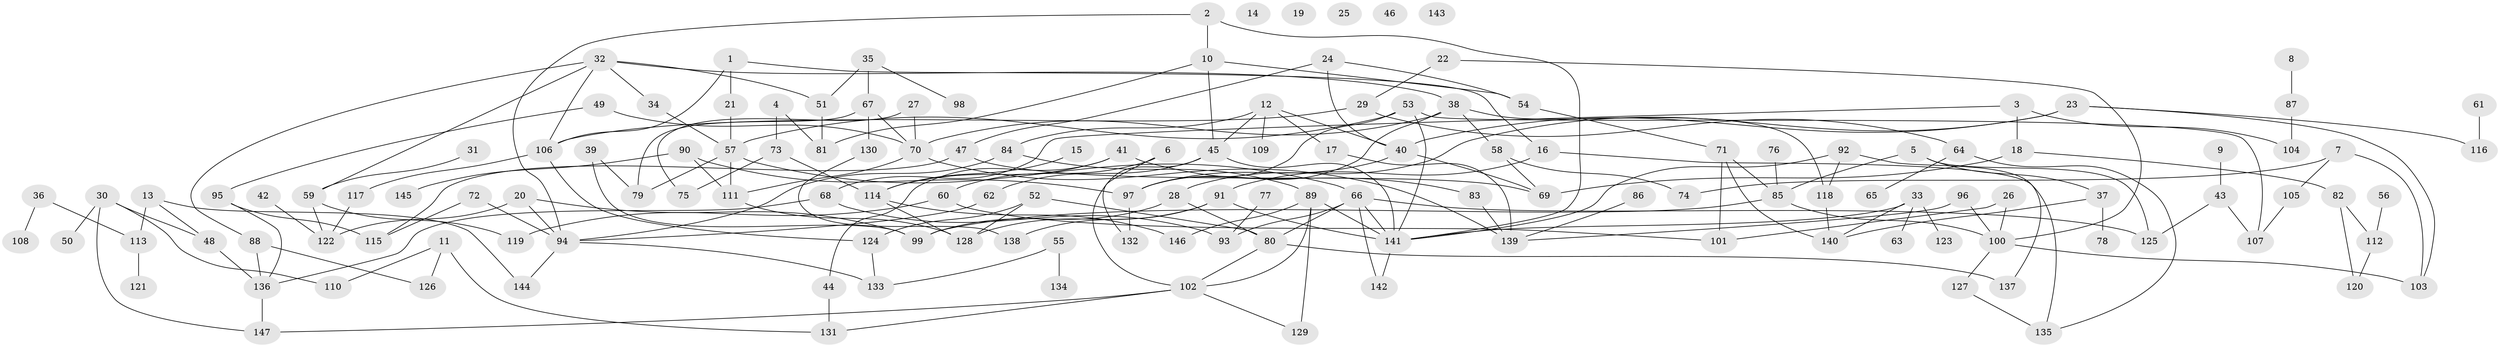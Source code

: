 // coarse degree distribution, {5: 0.11594202898550725, 3: 0.2898550724637681, 6: 0.13043478260869565, 2: 0.18840579710144928, 4: 0.13043478260869565, 7: 0.014492753623188406, 1: 0.08695652173913043, 8: 0.028985507246376812, 9: 0.014492753623188406}
// Generated by graph-tools (version 1.1) at 2025/35/03/04/25 23:35:45]
// undirected, 147 vertices, 207 edges
graph export_dot {
  node [color=gray90,style=filled];
  1;
  2;
  3;
  4;
  5;
  6;
  7;
  8;
  9;
  10;
  11;
  12;
  13;
  14;
  15;
  16;
  17;
  18;
  19;
  20;
  21;
  22;
  23;
  24;
  25;
  26;
  27;
  28;
  29;
  30;
  31;
  32;
  33;
  34;
  35;
  36;
  37;
  38;
  39;
  40;
  41;
  42;
  43;
  44;
  45;
  46;
  47;
  48;
  49;
  50;
  51;
  52;
  53;
  54;
  55;
  56;
  57;
  58;
  59;
  60;
  61;
  62;
  63;
  64;
  65;
  66;
  67;
  68;
  69;
  70;
  71;
  72;
  73;
  74;
  75;
  76;
  77;
  78;
  79;
  80;
  81;
  82;
  83;
  84;
  85;
  86;
  87;
  88;
  89;
  90;
  91;
  92;
  93;
  94;
  95;
  96;
  97;
  98;
  99;
  100;
  101;
  102;
  103;
  104;
  105;
  106;
  107;
  108;
  109;
  110;
  111;
  112;
  113;
  114;
  115;
  116;
  117;
  118;
  119;
  120;
  121;
  122;
  123;
  124;
  125;
  126;
  127;
  128;
  129;
  130;
  131;
  132;
  133;
  134;
  135;
  136;
  137;
  138;
  139;
  140;
  141;
  142;
  143;
  144;
  145;
  146;
  147;
  1 -- 16;
  1 -- 21;
  1 -- 106;
  2 -- 10;
  2 -- 94;
  2 -- 141;
  3 -- 18;
  3 -- 68;
  3 -- 104;
  4 -- 73;
  4 -- 81;
  5 -- 37;
  5 -- 85;
  5 -- 125;
  6 -- 60;
  6 -- 132;
  7 -- 74;
  7 -- 103;
  7 -- 105;
  8 -- 87;
  9 -- 43;
  10 -- 45;
  10 -- 54;
  10 -- 81;
  11 -- 110;
  11 -- 126;
  11 -- 131;
  12 -- 17;
  12 -- 40;
  12 -- 45;
  12 -- 84;
  12 -- 109;
  13 -- 48;
  13 -- 113;
  13 -- 144;
  15 -- 114;
  16 -- 91;
  16 -- 135;
  17 -- 139;
  18 -- 69;
  18 -- 82;
  20 -- 94;
  20 -- 99;
  20 -- 122;
  21 -- 57;
  22 -- 29;
  22 -- 100;
  23 -- 28;
  23 -- 40;
  23 -- 103;
  23 -- 116;
  24 -- 40;
  24 -- 47;
  24 -- 54;
  26 -- 100;
  26 -- 101;
  27 -- 70;
  27 -- 75;
  28 -- 80;
  28 -- 99;
  29 -- 64;
  29 -- 106;
  30 -- 48;
  30 -- 50;
  30 -- 110;
  30 -- 147;
  31 -- 59;
  32 -- 34;
  32 -- 38;
  32 -- 51;
  32 -- 59;
  32 -- 88;
  32 -- 106;
  33 -- 63;
  33 -- 123;
  33 -- 140;
  33 -- 141;
  34 -- 57;
  35 -- 51;
  35 -- 67;
  35 -- 98;
  36 -- 108;
  36 -- 113;
  37 -- 78;
  37 -- 140;
  38 -- 58;
  38 -- 70;
  38 -- 97;
  38 -- 118;
  39 -- 79;
  39 -- 99;
  40 -- 69;
  40 -- 97;
  41 -- 44;
  41 -- 83;
  41 -- 114;
  42 -- 122;
  43 -- 107;
  43 -- 125;
  44 -- 131;
  45 -- 62;
  45 -- 102;
  45 -- 141;
  47 -- 69;
  47 -- 115;
  48 -- 136;
  49 -- 70;
  49 -- 95;
  51 -- 81;
  52 -- 80;
  52 -- 124;
  52 -- 128;
  53 -- 57;
  53 -- 97;
  53 -- 107;
  53 -- 141;
  54 -- 71;
  55 -- 133;
  55 -- 134;
  56 -- 112;
  57 -- 66;
  57 -- 79;
  57 -- 111;
  58 -- 69;
  58 -- 74;
  59 -- 119;
  59 -- 122;
  60 -- 101;
  60 -- 119;
  61 -- 116;
  62 -- 94;
  64 -- 65;
  64 -- 135;
  66 -- 80;
  66 -- 93;
  66 -- 125;
  66 -- 141;
  66 -- 142;
  67 -- 70;
  67 -- 79;
  67 -- 130;
  68 -- 93;
  68 -- 136;
  70 -- 111;
  70 -- 139;
  71 -- 85;
  71 -- 101;
  71 -- 140;
  72 -- 94;
  72 -- 115;
  73 -- 75;
  73 -- 114;
  76 -- 85;
  77 -- 93;
  80 -- 102;
  80 -- 137;
  82 -- 112;
  82 -- 120;
  83 -- 139;
  84 -- 89;
  84 -- 94;
  85 -- 99;
  85 -- 100;
  86 -- 139;
  87 -- 104;
  88 -- 126;
  88 -- 136;
  89 -- 102;
  89 -- 129;
  89 -- 141;
  89 -- 146;
  90 -- 97;
  90 -- 111;
  90 -- 145;
  91 -- 128;
  91 -- 138;
  91 -- 141;
  92 -- 118;
  92 -- 137;
  92 -- 141;
  94 -- 133;
  94 -- 144;
  95 -- 115;
  95 -- 136;
  96 -- 100;
  96 -- 139;
  97 -- 132;
  100 -- 103;
  100 -- 127;
  102 -- 129;
  102 -- 131;
  102 -- 147;
  105 -- 107;
  106 -- 117;
  106 -- 124;
  111 -- 128;
  112 -- 120;
  113 -- 121;
  114 -- 128;
  114 -- 146;
  117 -- 122;
  118 -- 140;
  124 -- 133;
  127 -- 135;
  130 -- 138;
  136 -- 147;
  141 -- 142;
}
